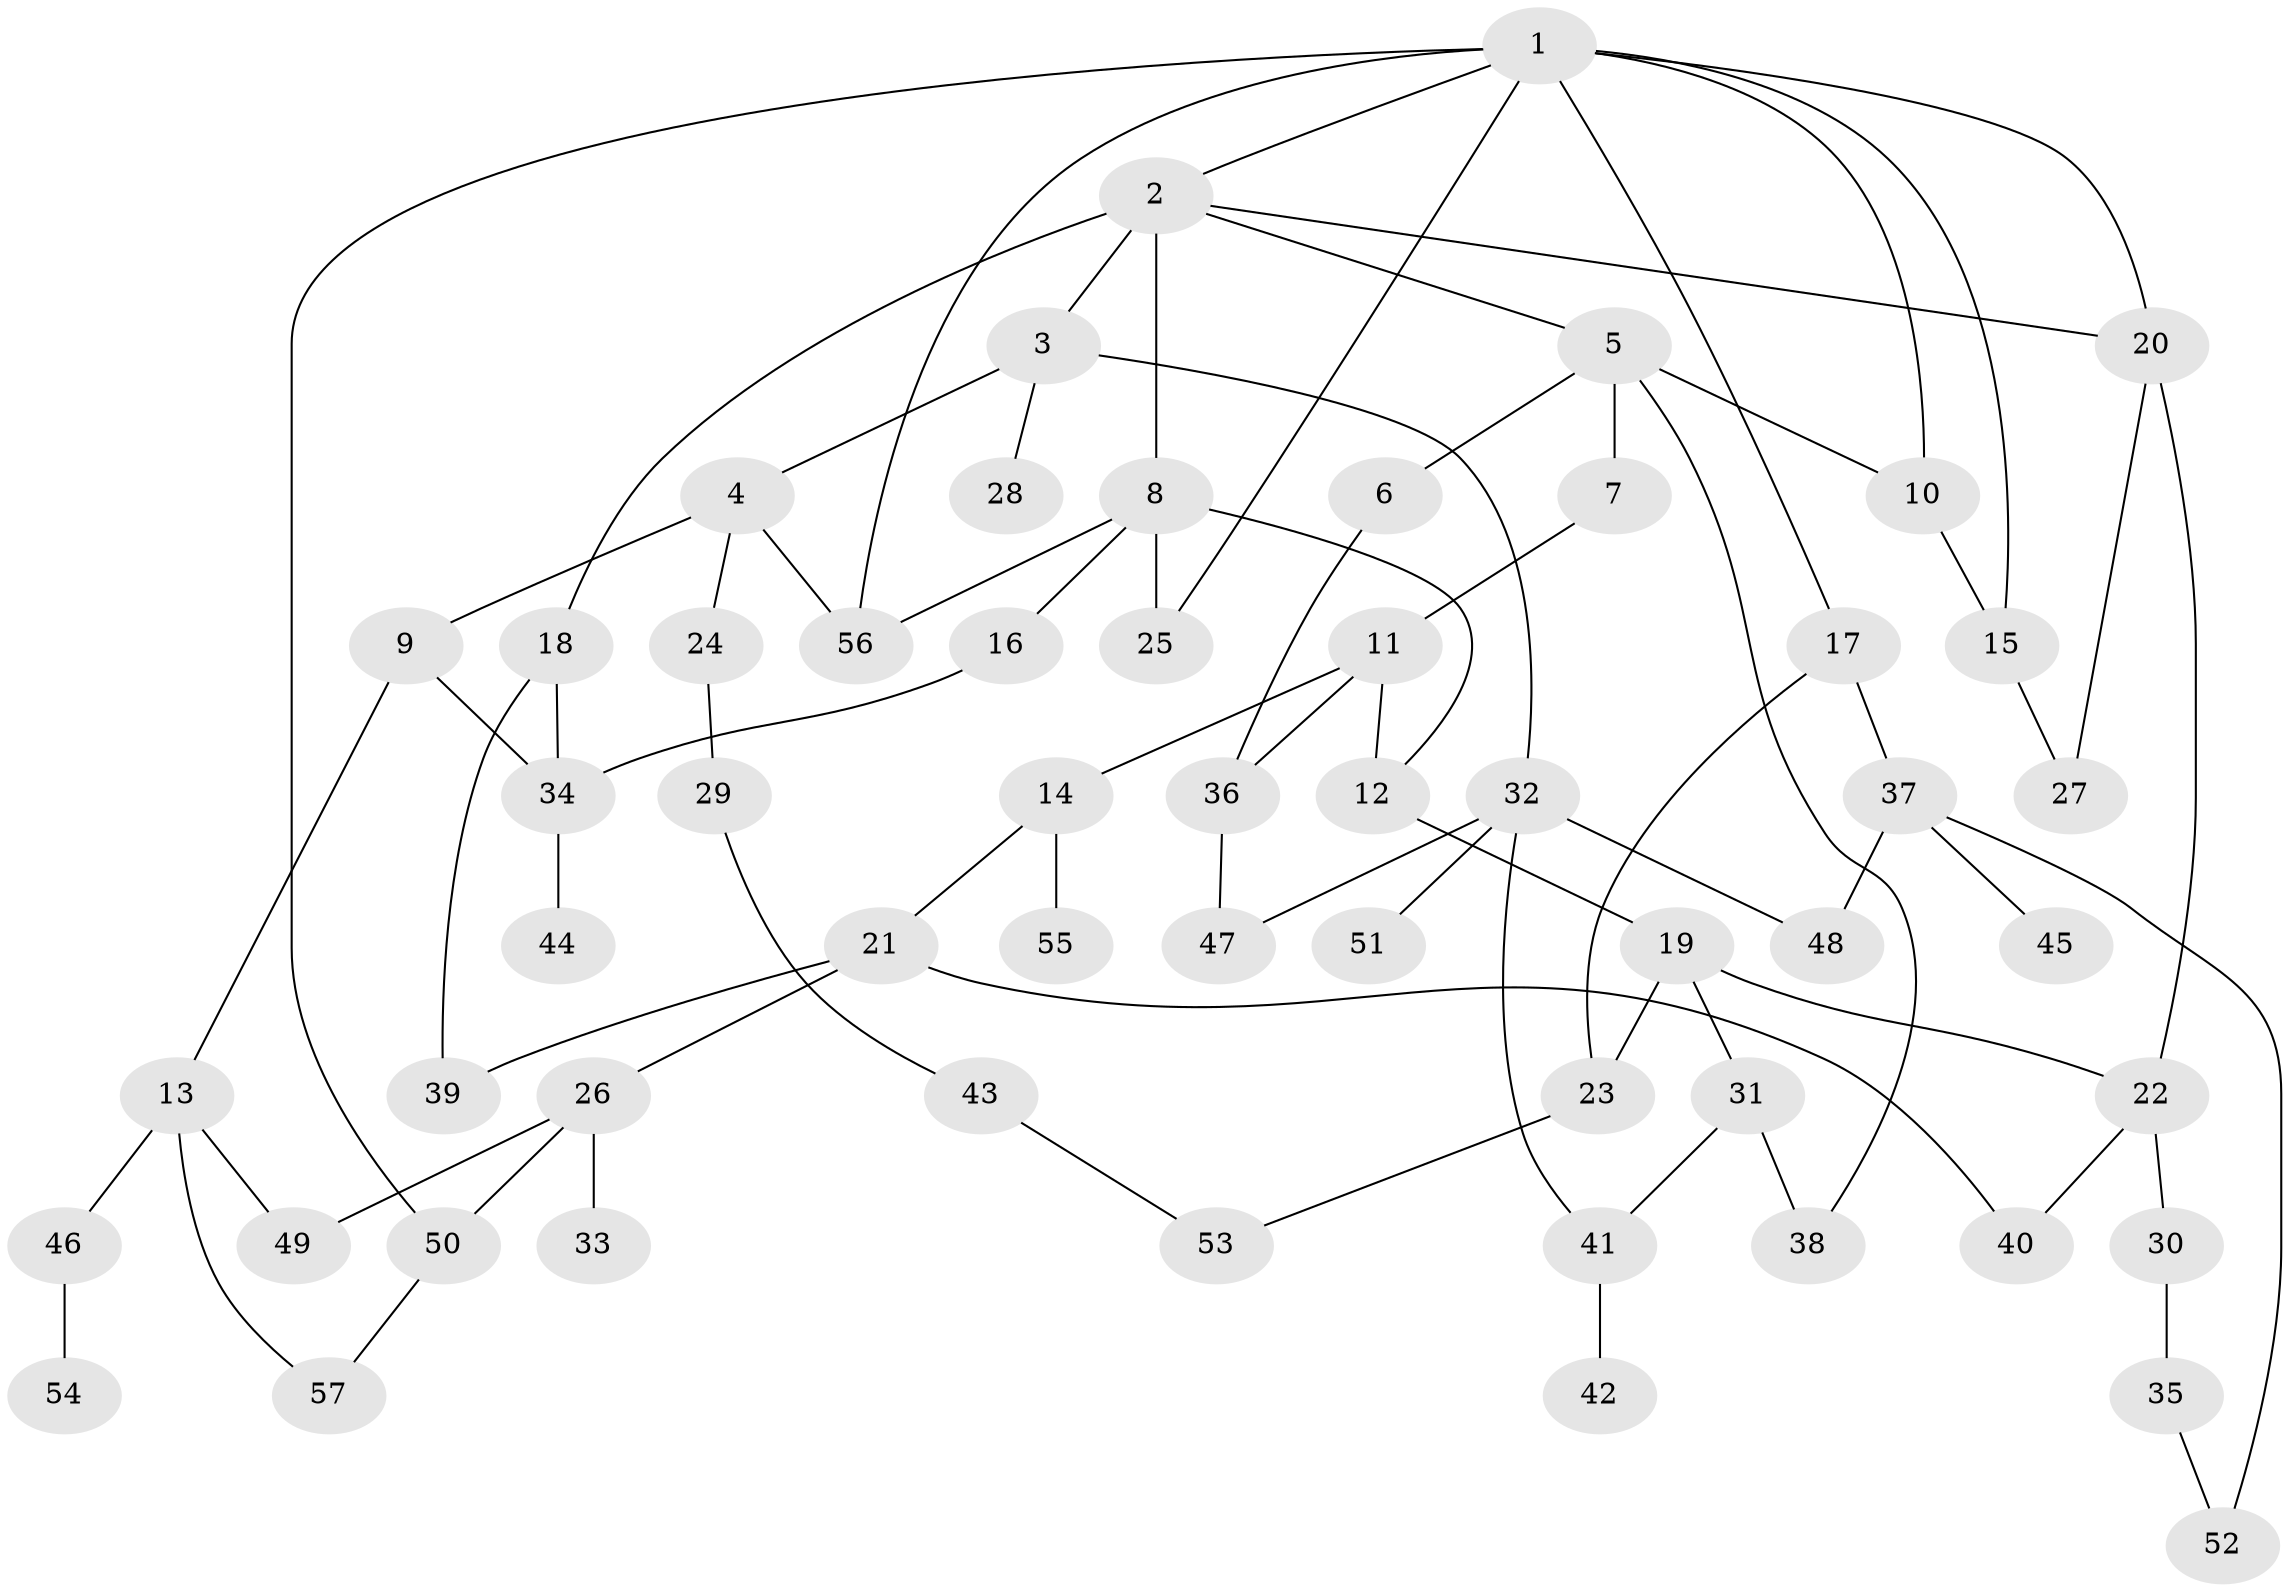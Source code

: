 // coarse degree distribution, {5: 0.125, 4: 0.2, 6: 0.025, 3: 0.225, 8: 0.025, 2: 0.2, 1: 0.2}
// Generated by graph-tools (version 1.1) at 2025/36/03/04/25 23:36:05]
// undirected, 57 vertices, 80 edges
graph export_dot {
  node [color=gray90,style=filled];
  1;
  2;
  3;
  4;
  5;
  6;
  7;
  8;
  9;
  10;
  11;
  12;
  13;
  14;
  15;
  16;
  17;
  18;
  19;
  20;
  21;
  22;
  23;
  24;
  25;
  26;
  27;
  28;
  29;
  30;
  31;
  32;
  33;
  34;
  35;
  36;
  37;
  38;
  39;
  40;
  41;
  42;
  43;
  44;
  45;
  46;
  47;
  48;
  49;
  50;
  51;
  52;
  53;
  54;
  55;
  56;
  57;
  1 -- 2;
  1 -- 17;
  1 -- 20;
  1 -- 25;
  1 -- 56;
  1 -- 50;
  1 -- 15;
  1 -- 10;
  2 -- 3;
  2 -- 5;
  2 -- 8;
  2 -- 18;
  2 -- 20;
  3 -- 4;
  3 -- 28;
  3 -- 32;
  4 -- 9;
  4 -- 24;
  4 -- 56;
  5 -- 6;
  5 -- 7;
  5 -- 10;
  5 -- 38;
  6 -- 36;
  7 -- 11;
  8 -- 16;
  8 -- 25;
  8 -- 56;
  8 -- 12;
  9 -- 13;
  9 -- 34;
  10 -- 15;
  11 -- 12;
  11 -- 14;
  11 -- 36;
  12 -- 19;
  13 -- 46;
  13 -- 57;
  13 -- 49;
  14 -- 21;
  14 -- 55;
  15 -- 27;
  16 -- 34;
  17 -- 23;
  17 -- 37;
  18 -- 34;
  18 -- 39;
  19 -- 22;
  19 -- 31;
  19 -- 23;
  20 -- 27;
  20 -- 22;
  21 -- 26;
  21 -- 39;
  21 -- 40;
  22 -- 30;
  22 -- 40;
  23 -- 53;
  24 -- 29;
  26 -- 33;
  26 -- 49;
  26 -- 50;
  29 -- 43;
  30 -- 35;
  31 -- 38;
  31 -- 41;
  32 -- 47;
  32 -- 51;
  32 -- 48;
  32 -- 41;
  34 -- 44;
  35 -- 52;
  36 -- 47;
  37 -- 45;
  37 -- 48;
  37 -- 52;
  41 -- 42;
  43 -- 53;
  46 -- 54;
  50 -- 57;
}
